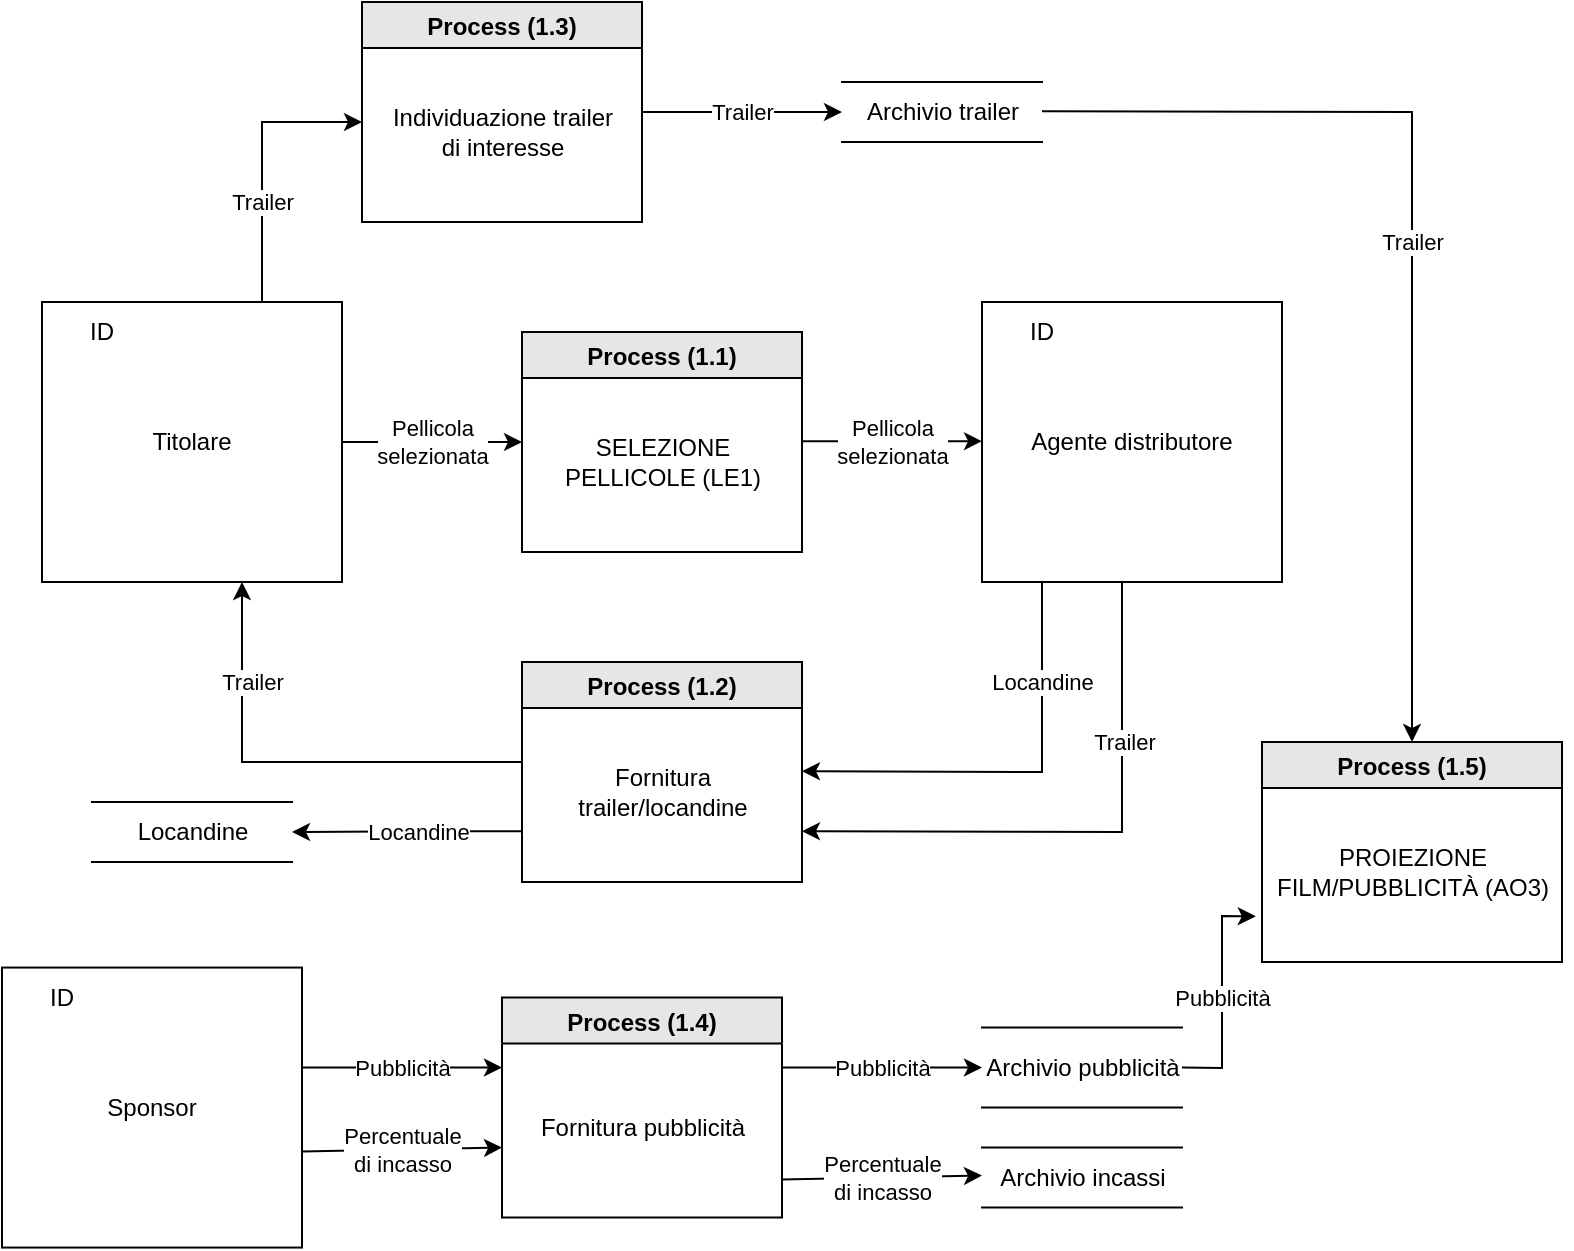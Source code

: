<mxfile version="21.2.3" type="device">
  <diagram id="ql5Kk59QJ9DEcHVxNvi2" name="Page-1">
    <mxGraphModel dx="1456" dy="657" grid="1" gridSize="10" guides="1" tooltips="1" connect="1" arrows="1" fold="1" page="1" pageScale="1" pageWidth="827" pageHeight="1169" math="0" shadow="0">
      <root>
        <mxCell id="0" />
        <mxCell id="1" parent="0" />
        <mxCell id="EnnZCZ1k5EJQhtIXUkQg-1" value="Archivio trailer" style="html=1;dashed=0;whitespace=wrap;shape=partialRectangle;right=0;left=0;" parent="1" vertex="1">
          <mxGeometry x="440" y="60" width="100" height="30" as="geometry" />
        </mxCell>
        <mxCell id="EnnZCZ1k5EJQhtIXUkQg-2" value="Process (1.1)" style="swimlane;fillColor=#E6E6E6;" parent="1" vertex="1">
          <mxGeometry x="280" y="185" width="140" height="110" as="geometry" />
        </mxCell>
        <mxCell id="EnnZCZ1k5EJQhtIXUkQg-3" value="SELEZIONE&lt;br&gt;PELLICOLE (LE1)" style="text;html=1;align=center;verticalAlign=middle;resizable=0;points=[];autosize=1;strokeColor=none;fillColor=none;" parent="EnnZCZ1k5EJQhtIXUkQg-2" vertex="1">
          <mxGeometry x="10" y="45" width="120" height="40" as="geometry" />
        </mxCell>
        <mxCell id="EnnZCZ1k5EJQhtIXUkQg-4" value="" style="group" parent="1" vertex="1" connectable="0">
          <mxGeometry x="40" y="170" width="150" height="140" as="geometry" />
        </mxCell>
        <mxCell id="EnnZCZ1k5EJQhtIXUkQg-5" value="Titolare" style="rounded=0;whiteSpace=wrap;html=1;fillColor=none;" parent="EnnZCZ1k5EJQhtIXUkQg-4" vertex="1">
          <mxGeometry width="150" height="140" as="geometry" />
        </mxCell>
        <mxCell id="EnnZCZ1k5EJQhtIXUkQg-6" value="ID" style="text;html=1;strokeColor=none;fillColor=none;align=center;verticalAlign=middle;whiteSpace=wrap;rounded=0;" parent="EnnZCZ1k5EJQhtIXUkQg-4" vertex="1">
          <mxGeometry width="60" height="30" as="geometry" />
        </mxCell>
        <mxCell id="7Ik0bedyeaF3ClKVd_Q6-1" value="" style="group" vertex="1" connectable="0" parent="1">
          <mxGeometry x="510" y="170" width="150" height="140" as="geometry" />
        </mxCell>
        <mxCell id="7Ik0bedyeaF3ClKVd_Q6-2" value="Agente distributore" style="rounded=0;whiteSpace=wrap;html=1;fillColor=none;" vertex="1" parent="7Ik0bedyeaF3ClKVd_Q6-1">
          <mxGeometry width="150" height="140" as="geometry" />
        </mxCell>
        <mxCell id="7Ik0bedyeaF3ClKVd_Q6-3" value="ID" style="text;html=1;strokeColor=none;fillColor=none;align=center;verticalAlign=middle;whiteSpace=wrap;rounded=0;" vertex="1" parent="7Ik0bedyeaF3ClKVd_Q6-1">
          <mxGeometry width="60" height="30" as="geometry" />
        </mxCell>
        <mxCell id="7Ik0bedyeaF3ClKVd_Q6-4" value="" style="endArrow=classic;html=1;rounded=0;entryX=0;entryY=0.5;entryDx=0;entryDy=0;" edge="1" parent="1" target="EnnZCZ1k5EJQhtIXUkQg-2">
          <mxGeometry relative="1" as="geometry">
            <mxPoint x="190" y="240" as="sourcePoint" />
            <mxPoint x="280" y="210" as="targetPoint" />
          </mxGeometry>
        </mxCell>
        <mxCell id="7Ik0bedyeaF3ClKVd_Q6-5" value="Pellicola&lt;br&gt;selezionata" style="edgeLabel;resizable=0;html=1;align=center;verticalAlign=middle;" connectable="0" vertex="1" parent="7Ik0bedyeaF3ClKVd_Q6-4">
          <mxGeometry relative="1" as="geometry" />
        </mxCell>
        <mxCell id="7Ik0bedyeaF3ClKVd_Q6-6" value="" style="endArrow=classic;html=1;rounded=0;" edge="1" parent="1">
          <mxGeometry relative="1" as="geometry">
            <mxPoint x="420" y="239.57" as="sourcePoint" />
            <mxPoint x="510" y="239.57" as="targetPoint" />
          </mxGeometry>
        </mxCell>
        <mxCell id="7Ik0bedyeaF3ClKVd_Q6-7" value="Pellicola&lt;br&gt;selezionata" style="edgeLabel;resizable=0;html=1;align=center;verticalAlign=middle;" connectable="0" vertex="1" parent="7Ik0bedyeaF3ClKVd_Q6-6">
          <mxGeometry relative="1" as="geometry" />
        </mxCell>
        <mxCell id="7Ik0bedyeaF3ClKVd_Q6-8" value="" style="endArrow=classic;html=1;rounded=0;" edge="1" parent="1">
          <mxGeometry relative="1" as="geometry">
            <mxPoint x="540" y="405" as="sourcePoint" />
            <mxPoint x="420" y="404.57" as="targetPoint" />
            <Array as="points">
              <mxPoint x="540" y="310" />
              <mxPoint x="540" y="405" />
            </Array>
          </mxGeometry>
        </mxCell>
        <mxCell id="7Ik0bedyeaF3ClKVd_Q6-9" value="Locandine" style="edgeLabel;resizable=0;html=1;align=center;verticalAlign=middle;" connectable="0" vertex="1" parent="7Ik0bedyeaF3ClKVd_Q6-8">
          <mxGeometry relative="1" as="geometry">
            <mxPoint y="-10" as="offset" />
          </mxGeometry>
        </mxCell>
        <mxCell id="7Ik0bedyeaF3ClKVd_Q6-10" value="Process (1.2)" style="swimlane;fillColor=#E6E6E6;" vertex="1" parent="1">
          <mxGeometry x="280" y="350" width="140" height="110" as="geometry" />
        </mxCell>
        <mxCell id="7Ik0bedyeaF3ClKVd_Q6-11" value="Fornitura&lt;br&gt;trailer/locandine" style="text;html=1;align=center;verticalAlign=middle;resizable=0;points=[];autosize=1;strokeColor=none;fillColor=none;" vertex="1" parent="7Ik0bedyeaF3ClKVd_Q6-10">
          <mxGeometry x="15" y="45" width="110" height="40" as="geometry" />
        </mxCell>
        <mxCell id="7Ik0bedyeaF3ClKVd_Q6-12" value="" style="endArrow=classic;html=1;rounded=0;" edge="1" parent="1">
          <mxGeometry relative="1" as="geometry">
            <mxPoint x="280" y="400" as="sourcePoint" />
            <mxPoint x="140" y="310" as="targetPoint" />
            <Array as="points">
              <mxPoint x="280" y="400" />
              <mxPoint x="140" y="400" />
            </Array>
          </mxGeometry>
        </mxCell>
        <mxCell id="7Ik0bedyeaF3ClKVd_Q6-13" value="Trailer" style="edgeLabel;resizable=0;html=1;align=center;verticalAlign=middle;" connectable="0" vertex="1" parent="7Ik0bedyeaF3ClKVd_Q6-12">
          <mxGeometry relative="1" as="geometry">
            <mxPoint x="-20" y="-40" as="offset" />
          </mxGeometry>
        </mxCell>
        <mxCell id="7Ik0bedyeaF3ClKVd_Q6-14" value="" style="endArrow=classic;html=1;rounded=0;" edge="1" parent="1">
          <mxGeometry relative="1" as="geometry">
            <mxPoint x="580" y="310" as="sourcePoint" />
            <mxPoint x="420" y="434.57" as="targetPoint" />
            <Array as="points">
              <mxPoint x="580" y="435" />
            </Array>
          </mxGeometry>
        </mxCell>
        <mxCell id="7Ik0bedyeaF3ClKVd_Q6-15" value="Trailer" style="edgeLabel;resizable=0;html=1;align=center;verticalAlign=middle;" connectable="0" vertex="1" parent="7Ik0bedyeaF3ClKVd_Q6-14">
          <mxGeometry relative="1" as="geometry">
            <mxPoint x="18" y="-45" as="offset" />
          </mxGeometry>
        </mxCell>
        <mxCell id="7Ik0bedyeaF3ClKVd_Q6-18" value="Process (1.3)" style="swimlane;fillColor=#E6E6E6;" vertex="1" parent="1">
          <mxGeometry x="200" y="20" width="140" height="110" as="geometry" />
        </mxCell>
        <mxCell id="7Ik0bedyeaF3ClKVd_Q6-19" value="Individuazione trailer&lt;br&gt;di interesse" style="text;html=1;align=center;verticalAlign=middle;resizable=0;points=[];autosize=1;strokeColor=none;fillColor=none;" vertex="1" parent="7Ik0bedyeaF3ClKVd_Q6-18">
          <mxGeometry x="5" y="45" width="130" height="40" as="geometry" />
        </mxCell>
        <mxCell id="7Ik0bedyeaF3ClKVd_Q6-20" value="" style="endArrow=classic;html=1;rounded=0;" edge="1" parent="1">
          <mxGeometry relative="1" as="geometry">
            <mxPoint x="150" y="170" as="sourcePoint" />
            <mxPoint x="200" y="80" as="targetPoint" />
            <Array as="points">
              <mxPoint x="150" y="80" />
            </Array>
          </mxGeometry>
        </mxCell>
        <mxCell id="7Ik0bedyeaF3ClKVd_Q6-21" value="Trailer" style="edgeLabel;resizable=0;html=1;align=center;verticalAlign=middle;" connectable="0" vertex="1" parent="7Ik0bedyeaF3ClKVd_Q6-20">
          <mxGeometry relative="1" as="geometry">
            <mxPoint y="20" as="offset" />
          </mxGeometry>
        </mxCell>
        <mxCell id="7Ik0bedyeaF3ClKVd_Q6-22" value="" style="endArrow=classic;html=1;rounded=0;entryX=0;entryY=0.5;entryDx=0;entryDy=0;" edge="1" parent="1" target="EnnZCZ1k5EJQhtIXUkQg-1">
          <mxGeometry relative="1" as="geometry">
            <mxPoint x="340" y="75" as="sourcePoint" />
            <mxPoint x="440" y="80" as="targetPoint" />
            <Array as="points" />
          </mxGeometry>
        </mxCell>
        <mxCell id="7Ik0bedyeaF3ClKVd_Q6-23" value="Trailer" style="edgeLabel;resizable=0;html=1;align=center;verticalAlign=middle;" connectable="0" vertex="1" parent="7Ik0bedyeaF3ClKVd_Q6-22">
          <mxGeometry relative="1" as="geometry" />
        </mxCell>
        <mxCell id="7Ik0bedyeaF3ClKVd_Q6-24" value="" style="group" vertex="1" connectable="0" parent="1">
          <mxGeometry x="20" y="502.78" width="150" height="140" as="geometry" />
        </mxCell>
        <mxCell id="7Ik0bedyeaF3ClKVd_Q6-25" value="Sponsor" style="rounded=0;whiteSpace=wrap;html=1;fillColor=none;" vertex="1" parent="7Ik0bedyeaF3ClKVd_Q6-24">
          <mxGeometry width="150" height="140" as="geometry" />
        </mxCell>
        <mxCell id="7Ik0bedyeaF3ClKVd_Q6-26" value="ID" style="text;html=1;strokeColor=none;fillColor=none;align=center;verticalAlign=middle;whiteSpace=wrap;rounded=0;" vertex="1" parent="7Ik0bedyeaF3ClKVd_Q6-24">
          <mxGeometry width="60" height="30" as="geometry" />
        </mxCell>
        <mxCell id="7Ik0bedyeaF3ClKVd_Q6-27" value="Process (1.4)" style="swimlane;fillColor=#E6E6E6;" vertex="1" parent="1">
          <mxGeometry x="270" y="517.78" width="140" height="110" as="geometry" />
        </mxCell>
        <mxCell id="7Ik0bedyeaF3ClKVd_Q6-28" value="Fornitura pubblicità" style="text;html=1;align=center;verticalAlign=middle;resizable=0;points=[];autosize=1;strokeColor=none;fillColor=none;" vertex="1" parent="7Ik0bedyeaF3ClKVd_Q6-27">
          <mxGeometry x="5" y="50" width="130" height="30" as="geometry" />
        </mxCell>
        <mxCell id="7Ik0bedyeaF3ClKVd_Q6-29" value="" style="endArrow=classic;html=1;rounded=0;" edge="1" parent="1">
          <mxGeometry relative="1" as="geometry">
            <mxPoint x="170" y="552.78" as="sourcePoint" />
            <mxPoint x="270" y="552.78" as="targetPoint" />
          </mxGeometry>
        </mxCell>
        <mxCell id="7Ik0bedyeaF3ClKVd_Q6-30" value="Pubblicità" style="edgeLabel;resizable=0;html=1;align=center;verticalAlign=middle;" connectable="0" vertex="1" parent="7Ik0bedyeaF3ClKVd_Q6-29">
          <mxGeometry relative="1" as="geometry" />
        </mxCell>
        <mxCell id="7Ik0bedyeaF3ClKVd_Q6-31" value="" style="endArrow=classic;html=1;rounded=0;exitX=-0.017;exitY=0.31;exitDx=0;exitDy=0;exitPerimeter=0;" edge="1" parent="1">
          <mxGeometry relative="1" as="geometry">
            <mxPoint x="170" y="594.78" as="sourcePoint" />
            <mxPoint x="270" y="592.78" as="targetPoint" />
          </mxGeometry>
        </mxCell>
        <mxCell id="7Ik0bedyeaF3ClKVd_Q6-32" value="Percentuale&lt;br&gt;di incasso" style="edgeLabel;resizable=0;html=1;align=center;verticalAlign=middle;" connectable="0" vertex="1" parent="7Ik0bedyeaF3ClKVd_Q6-31">
          <mxGeometry relative="1" as="geometry" />
        </mxCell>
        <mxCell id="7Ik0bedyeaF3ClKVd_Q6-33" value="" style="endArrow=classic;html=1;rounded=0;entryX=1;entryY=0.5;entryDx=0;entryDy=0;" edge="1" parent="1" target="7Ik0bedyeaF3ClKVd_Q6-35">
          <mxGeometry relative="1" as="geometry">
            <mxPoint x="280" y="434.64" as="sourcePoint" />
            <mxPoint x="170" y="434.64" as="targetPoint" />
            <Array as="points">
              <mxPoint x="230" y="434.64" />
            </Array>
          </mxGeometry>
        </mxCell>
        <mxCell id="7Ik0bedyeaF3ClKVd_Q6-34" value="Locandine" style="edgeLabel;resizable=0;html=1;align=center;verticalAlign=middle;" connectable="0" vertex="1" parent="7Ik0bedyeaF3ClKVd_Q6-33">
          <mxGeometry relative="1" as="geometry">
            <mxPoint x="5" as="offset" />
          </mxGeometry>
        </mxCell>
        <mxCell id="7Ik0bedyeaF3ClKVd_Q6-35" value="Locandine" style="html=1;dashed=0;whitespace=wrap;shape=partialRectangle;right=0;left=0;" vertex="1" parent="1">
          <mxGeometry x="65" y="420" width="100" height="30" as="geometry" />
        </mxCell>
        <mxCell id="7Ik0bedyeaF3ClKVd_Q6-38" value="Process (1.5)" style="swimlane;fillColor=#E6E6E6;" vertex="1" parent="1">
          <mxGeometry x="650" y="390" width="150" height="110" as="geometry" />
        </mxCell>
        <mxCell id="7Ik0bedyeaF3ClKVd_Q6-39" value="PROIEZIONE &lt;br&gt;FILM/PUBBLICITÀ (AO3)" style="text;html=1;align=center;verticalAlign=middle;resizable=0;points=[];autosize=1;strokeColor=none;fillColor=none;" vertex="1" parent="7Ik0bedyeaF3ClKVd_Q6-38">
          <mxGeometry x="-5" y="45" width="160" height="40" as="geometry" />
        </mxCell>
        <mxCell id="7Ik0bedyeaF3ClKVd_Q6-40" value="" style="endArrow=classic;html=1;rounded=0;entryX=0.5;entryY=0;entryDx=0;entryDy=0;" edge="1" parent="1" target="7Ik0bedyeaF3ClKVd_Q6-38">
          <mxGeometry relative="1" as="geometry">
            <mxPoint x="540" y="74.57" as="sourcePoint" />
            <mxPoint x="770" y="75" as="targetPoint" />
            <Array as="points">
              <mxPoint x="725" y="75" />
            </Array>
          </mxGeometry>
        </mxCell>
        <mxCell id="7Ik0bedyeaF3ClKVd_Q6-41" value="Trailer" style="edgeLabel;resizable=0;html=1;align=center;verticalAlign=middle;" connectable="0" vertex="1" parent="7Ik0bedyeaF3ClKVd_Q6-40">
          <mxGeometry relative="1" as="geometry" />
        </mxCell>
        <mxCell id="7Ik0bedyeaF3ClKVd_Q6-46" value="Archivio incassi" style="html=1;dashed=0;whitespace=wrap;shape=partialRectangle;right=0;left=0;" vertex="1" parent="1">
          <mxGeometry x="510" y="592.78" width="100" height="30" as="geometry" />
        </mxCell>
        <mxCell id="7Ik0bedyeaF3ClKVd_Q6-49" value="Archivio pubblicità" style="html=1;dashed=0;whitespace=wrap;shape=partialRectangle;right=0;left=0;" vertex="1" parent="1">
          <mxGeometry x="510" y="532.78" width="100" height="40" as="geometry" />
        </mxCell>
        <mxCell id="7Ik0bedyeaF3ClKVd_Q6-50" value="" style="endArrow=classic;html=1;rounded=0;exitX=1;exitY=0.5;exitDx=0;exitDy=0;entryX=0.012;entryY=1.054;entryDx=0;entryDy=0;entryPerimeter=0;" edge="1" parent="1" source="7Ik0bedyeaF3ClKVd_Q6-49" target="7Ik0bedyeaF3ClKVd_Q6-39">
          <mxGeometry relative="1" as="geometry">
            <mxPoint x="230" y="809.47" as="sourcePoint" />
            <mxPoint x="730" y="570" as="targetPoint" />
            <Array as="points">
              <mxPoint x="630" y="553" />
              <mxPoint x="630" y="477" />
            </Array>
          </mxGeometry>
        </mxCell>
        <mxCell id="7Ik0bedyeaF3ClKVd_Q6-51" value="Pubblicità" style="edgeLabel;resizable=0;html=1;align=center;verticalAlign=middle;" connectable="0" vertex="1" parent="7Ik0bedyeaF3ClKVd_Q6-50">
          <mxGeometry relative="1" as="geometry">
            <mxPoint y="1" as="offset" />
          </mxGeometry>
        </mxCell>
        <mxCell id="7Ik0bedyeaF3ClKVd_Q6-52" value="" style="endArrow=classic;html=1;rounded=0;exitX=-0.017;exitY=0.31;exitDx=0;exitDy=0;exitPerimeter=0;" edge="1" parent="1">
          <mxGeometry relative="1" as="geometry">
            <mxPoint x="410" y="608.78" as="sourcePoint" />
            <mxPoint x="510" y="606.78" as="targetPoint" />
          </mxGeometry>
        </mxCell>
        <mxCell id="7Ik0bedyeaF3ClKVd_Q6-53" value="Percentuale&lt;br&gt;di incasso" style="edgeLabel;resizable=0;html=1;align=center;verticalAlign=middle;" connectable="0" vertex="1" parent="7Ik0bedyeaF3ClKVd_Q6-52">
          <mxGeometry relative="1" as="geometry" />
        </mxCell>
        <mxCell id="7Ik0bedyeaF3ClKVd_Q6-54" value="" style="endArrow=classic;html=1;rounded=0;" edge="1" parent="1">
          <mxGeometry relative="1" as="geometry">
            <mxPoint x="410" y="552.78" as="sourcePoint" />
            <mxPoint x="510" y="552.78" as="targetPoint" />
          </mxGeometry>
        </mxCell>
        <mxCell id="7Ik0bedyeaF3ClKVd_Q6-55" value="Pubblicità" style="edgeLabel;resizable=0;html=1;align=center;verticalAlign=middle;" connectable="0" vertex="1" parent="7Ik0bedyeaF3ClKVd_Q6-54">
          <mxGeometry relative="1" as="geometry" />
        </mxCell>
      </root>
    </mxGraphModel>
  </diagram>
</mxfile>
